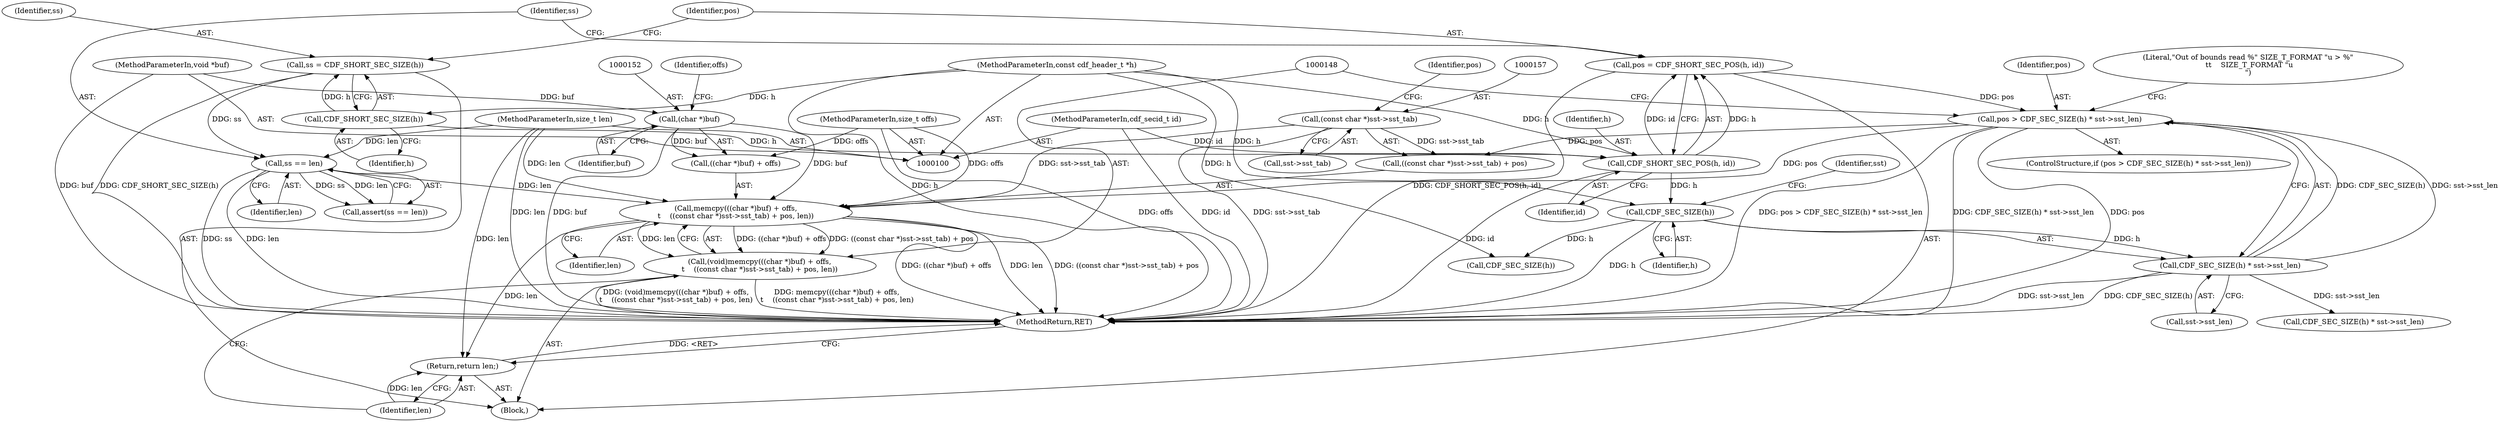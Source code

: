 digraph "0_file_1aec04dbf8a24b8a6ba64c4f74efa0628e36db0b_0@API" {
"1000149" [label="(Call,memcpy(((char *)buf) + offs,\n\t    ((const char *)sst->sst_tab) + pos, len))"];
"1000151" [label="(Call,(char *)buf)"];
"1000102" [label="(MethodParameterIn,void *buf)"];
"1000103" [label="(MethodParameterIn,size_t offs)"];
"1000156" [label="(Call,(const char *)sst->sst_tab)"];
"1000124" [label="(Call,pos > CDF_SEC_SIZE(h) * sst->sst_len)"];
"1000114" [label="(Call,pos = CDF_SHORT_SEC_POS(h, id))"];
"1000116" [label="(Call,CDF_SHORT_SEC_POS(h, id))"];
"1000111" [label="(Call,CDF_SHORT_SEC_SIZE(h))"];
"1000105" [label="(MethodParameterIn,const cdf_header_t *h)"];
"1000106" [label="(MethodParameterIn,cdf_secid_t id)"];
"1000126" [label="(Call,CDF_SEC_SIZE(h) * sst->sst_len)"];
"1000127" [label="(Call,CDF_SEC_SIZE(h))"];
"1000120" [label="(Call,ss == len)"];
"1000109" [label="(Call,ss = CDF_SHORT_SEC_SIZE(h))"];
"1000104" [label="(MethodParameterIn,size_t len)"];
"1000147" [label="(Call,(void)memcpy(((char *)buf) + offs,\n\t    ((const char *)sst->sst_tab) + pos, len))"];
"1000163" [label="(Return,return len;)"];
"1000116" [label="(Call,CDF_SHORT_SEC_POS(h, id))"];
"1000161" [label="(Identifier,pos)"];
"1000124" [label="(Call,pos > CDF_SEC_SIZE(h) * sst->sst_len)"];
"1000156" [label="(Call,(const char *)sst->sst_tab)"];
"1000114" [label="(Call,pos = CDF_SHORT_SEC_POS(h, id))"];
"1000128" [label="(Identifier,h)"];
"1000150" [label="(Call,((char *)buf) + offs)"];
"1000118" [label="(Identifier,id)"];
"1000123" [label="(ControlStructure,if (pos > CDF_SEC_SIZE(h) * sst->sst_len))"];
"1000155" [label="(Call,((const char *)sst->sst_tab) + pos)"];
"1000125" [label="(Identifier,pos)"];
"1000115" [label="(Identifier,pos)"];
"1000119" [label="(Call,assert(ss == len))"];
"1000164" [label="(Identifier,len)"];
"1000120" [label="(Call,ss == len)"];
"1000105" [label="(MethodParameterIn,const cdf_header_t *h)"];
"1000162" [label="(Identifier,len)"];
"1000110" [label="(Identifier,ss)"];
"1000129" [label="(Call,sst->sst_len)"];
"1000138" [label="(Call,CDF_SEC_SIZE(h) * sst->sst_len)"];
"1000127" [label="(Call,CDF_SEC_SIZE(h))"];
"1000126" [label="(Call,CDF_SEC_SIZE(h) * sst->sst_len)"];
"1000130" [label="(Identifier,sst)"];
"1000117" [label="(Identifier,h)"];
"1000107" [label="(Block,)"];
"1000135" [label="(Literal,\"Out of bounds read %\" SIZE_T_FORMAT \"u > %\"\n \t\t    SIZE_T_FORMAT \"u\n\")"];
"1000103" [label="(MethodParameterIn,size_t offs)"];
"1000121" [label="(Identifier,ss)"];
"1000106" [label="(MethodParameterIn,cdf_secid_t id)"];
"1000111" [label="(Call,CDF_SHORT_SEC_SIZE(h))"];
"1000112" [label="(Identifier,h)"];
"1000139" [label="(Call,CDF_SEC_SIZE(h))"];
"1000158" [label="(Call,sst->sst_tab)"];
"1000149" [label="(Call,memcpy(((char *)buf) + offs,\n\t    ((const char *)sst->sst_tab) + pos, len))"];
"1000163" [label="(Return,return len;)"];
"1000153" [label="(Identifier,buf)"];
"1000102" [label="(MethodParameterIn,void *buf)"];
"1000109" [label="(Call,ss = CDF_SHORT_SEC_SIZE(h))"];
"1000154" [label="(Identifier,offs)"];
"1000122" [label="(Identifier,len)"];
"1000147" [label="(Call,(void)memcpy(((char *)buf) + offs,\n\t    ((const char *)sst->sst_tab) + pos, len))"];
"1000104" [label="(MethodParameterIn,size_t len)"];
"1000151" [label="(Call,(char *)buf)"];
"1000165" [label="(MethodReturn,RET)"];
"1000149" -> "1000147"  [label="AST: "];
"1000149" -> "1000162"  [label="CFG: "];
"1000150" -> "1000149"  [label="AST: "];
"1000155" -> "1000149"  [label="AST: "];
"1000162" -> "1000149"  [label="AST: "];
"1000147" -> "1000149"  [label="CFG: "];
"1000149" -> "1000165"  [label="DDG: ((char *)buf) + offs"];
"1000149" -> "1000165"  [label="DDG: len"];
"1000149" -> "1000165"  [label="DDG: ((const char *)sst->sst_tab) + pos"];
"1000149" -> "1000147"  [label="DDG: ((char *)buf) + offs"];
"1000149" -> "1000147"  [label="DDG: ((const char *)sst->sst_tab) + pos"];
"1000149" -> "1000147"  [label="DDG: len"];
"1000151" -> "1000149"  [label="DDG: buf"];
"1000103" -> "1000149"  [label="DDG: offs"];
"1000156" -> "1000149"  [label="DDG: sst->sst_tab"];
"1000124" -> "1000149"  [label="DDG: pos"];
"1000120" -> "1000149"  [label="DDG: len"];
"1000104" -> "1000149"  [label="DDG: len"];
"1000149" -> "1000163"  [label="DDG: len"];
"1000151" -> "1000150"  [label="AST: "];
"1000151" -> "1000153"  [label="CFG: "];
"1000152" -> "1000151"  [label="AST: "];
"1000153" -> "1000151"  [label="AST: "];
"1000154" -> "1000151"  [label="CFG: "];
"1000151" -> "1000165"  [label="DDG: buf"];
"1000151" -> "1000150"  [label="DDG: buf"];
"1000102" -> "1000151"  [label="DDG: buf"];
"1000102" -> "1000100"  [label="AST: "];
"1000102" -> "1000165"  [label="DDG: buf"];
"1000103" -> "1000100"  [label="AST: "];
"1000103" -> "1000165"  [label="DDG: offs"];
"1000103" -> "1000150"  [label="DDG: offs"];
"1000156" -> "1000155"  [label="AST: "];
"1000156" -> "1000158"  [label="CFG: "];
"1000157" -> "1000156"  [label="AST: "];
"1000158" -> "1000156"  [label="AST: "];
"1000161" -> "1000156"  [label="CFG: "];
"1000156" -> "1000165"  [label="DDG: sst->sst_tab"];
"1000156" -> "1000155"  [label="DDG: sst->sst_tab"];
"1000124" -> "1000123"  [label="AST: "];
"1000124" -> "1000126"  [label="CFG: "];
"1000125" -> "1000124"  [label="AST: "];
"1000126" -> "1000124"  [label="AST: "];
"1000135" -> "1000124"  [label="CFG: "];
"1000148" -> "1000124"  [label="CFG: "];
"1000124" -> "1000165"  [label="DDG: CDF_SEC_SIZE(h) * sst->sst_len"];
"1000124" -> "1000165"  [label="DDG: pos"];
"1000124" -> "1000165"  [label="DDG: pos > CDF_SEC_SIZE(h) * sst->sst_len"];
"1000114" -> "1000124"  [label="DDG: pos"];
"1000126" -> "1000124"  [label="DDG: CDF_SEC_SIZE(h)"];
"1000126" -> "1000124"  [label="DDG: sst->sst_len"];
"1000124" -> "1000155"  [label="DDG: pos"];
"1000114" -> "1000107"  [label="AST: "];
"1000114" -> "1000116"  [label="CFG: "];
"1000115" -> "1000114"  [label="AST: "];
"1000116" -> "1000114"  [label="AST: "];
"1000121" -> "1000114"  [label="CFG: "];
"1000114" -> "1000165"  [label="DDG: CDF_SHORT_SEC_POS(h, id)"];
"1000116" -> "1000114"  [label="DDG: h"];
"1000116" -> "1000114"  [label="DDG: id"];
"1000116" -> "1000118"  [label="CFG: "];
"1000117" -> "1000116"  [label="AST: "];
"1000118" -> "1000116"  [label="AST: "];
"1000116" -> "1000165"  [label="DDG: id"];
"1000111" -> "1000116"  [label="DDG: h"];
"1000105" -> "1000116"  [label="DDG: h"];
"1000106" -> "1000116"  [label="DDG: id"];
"1000116" -> "1000127"  [label="DDG: h"];
"1000111" -> "1000109"  [label="AST: "];
"1000111" -> "1000112"  [label="CFG: "];
"1000112" -> "1000111"  [label="AST: "];
"1000109" -> "1000111"  [label="CFG: "];
"1000111" -> "1000109"  [label="DDG: h"];
"1000105" -> "1000111"  [label="DDG: h"];
"1000105" -> "1000100"  [label="AST: "];
"1000105" -> "1000165"  [label="DDG: h"];
"1000105" -> "1000127"  [label="DDG: h"];
"1000105" -> "1000139"  [label="DDG: h"];
"1000106" -> "1000100"  [label="AST: "];
"1000106" -> "1000165"  [label="DDG: id"];
"1000126" -> "1000129"  [label="CFG: "];
"1000127" -> "1000126"  [label="AST: "];
"1000129" -> "1000126"  [label="AST: "];
"1000126" -> "1000165"  [label="DDG: sst->sst_len"];
"1000126" -> "1000165"  [label="DDG: CDF_SEC_SIZE(h)"];
"1000127" -> "1000126"  [label="DDG: h"];
"1000126" -> "1000138"  [label="DDG: sst->sst_len"];
"1000127" -> "1000128"  [label="CFG: "];
"1000128" -> "1000127"  [label="AST: "];
"1000130" -> "1000127"  [label="CFG: "];
"1000127" -> "1000165"  [label="DDG: h"];
"1000127" -> "1000139"  [label="DDG: h"];
"1000120" -> "1000119"  [label="AST: "];
"1000120" -> "1000122"  [label="CFG: "];
"1000121" -> "1000120"  [label="AST: "];
"1000122" -> "1000120"  [label="AST: "];
"1000119" -> "1000120"  [label="CFG: "];
"1000120" -> "1000165"  [label="DDG: ss"];
"1000120" -> "1000165"  [label="DDG: len"];
"1000120" -> "1000119"  [label="DDG: ss"];
"1000120" -> "1000119"  [label="DDG: len"];
"1000109" -> "1000120"  [label="DDG: ss"];
"1000104" -> "1000120"  [label="DDG: len"];
"1000109" -> "1000107"  [label="AST: "];
"1000110" -> "1000109"  [label="AST: "];
"1000115" -> "1000109"  [label="CFG: "];
"1000109" -> "1000165"  [label="DDG: CDF_SHORT_SEC_SIZE(h)"];
"1000104" -> "1000100"  [label="AST: "];
"1000104" -> "1000165"  [label="DDG: len"];
"1000104" -> "1000163"  [label="DDG: len"];
"1000147" -> "1000107"  [label="AST: "];
"1000148" -> "1000147"  [label="AST: "];
"1000164" -> "1000147"  [label="CFG: "];
"1000147" -> "1000165"  [label="DDG: memcpy(((char *)buf) + offs,\n\t    ((const char *)sst->sst_tab) + pos, len)"];
"1000147" -> "1000165"  [label="DDG: (void)memcpy(((char *)buf) + offs,\n\t    ((const char *)sst->sst_tab) + pos, len)"];
"1000163" -> "1000107"  [label="AST: "];
"1000163" -> "1000164"  [label="CFG: "];
"1000164" -> "1000163"  [label="AST: "];
"1000165" -> "1000163"  [label="CFG: "];
"1000163" -> "1000165"  [label="DDG: <RET>"];
"1000164" -> "1000163"  [label="DDG: len"];
}
